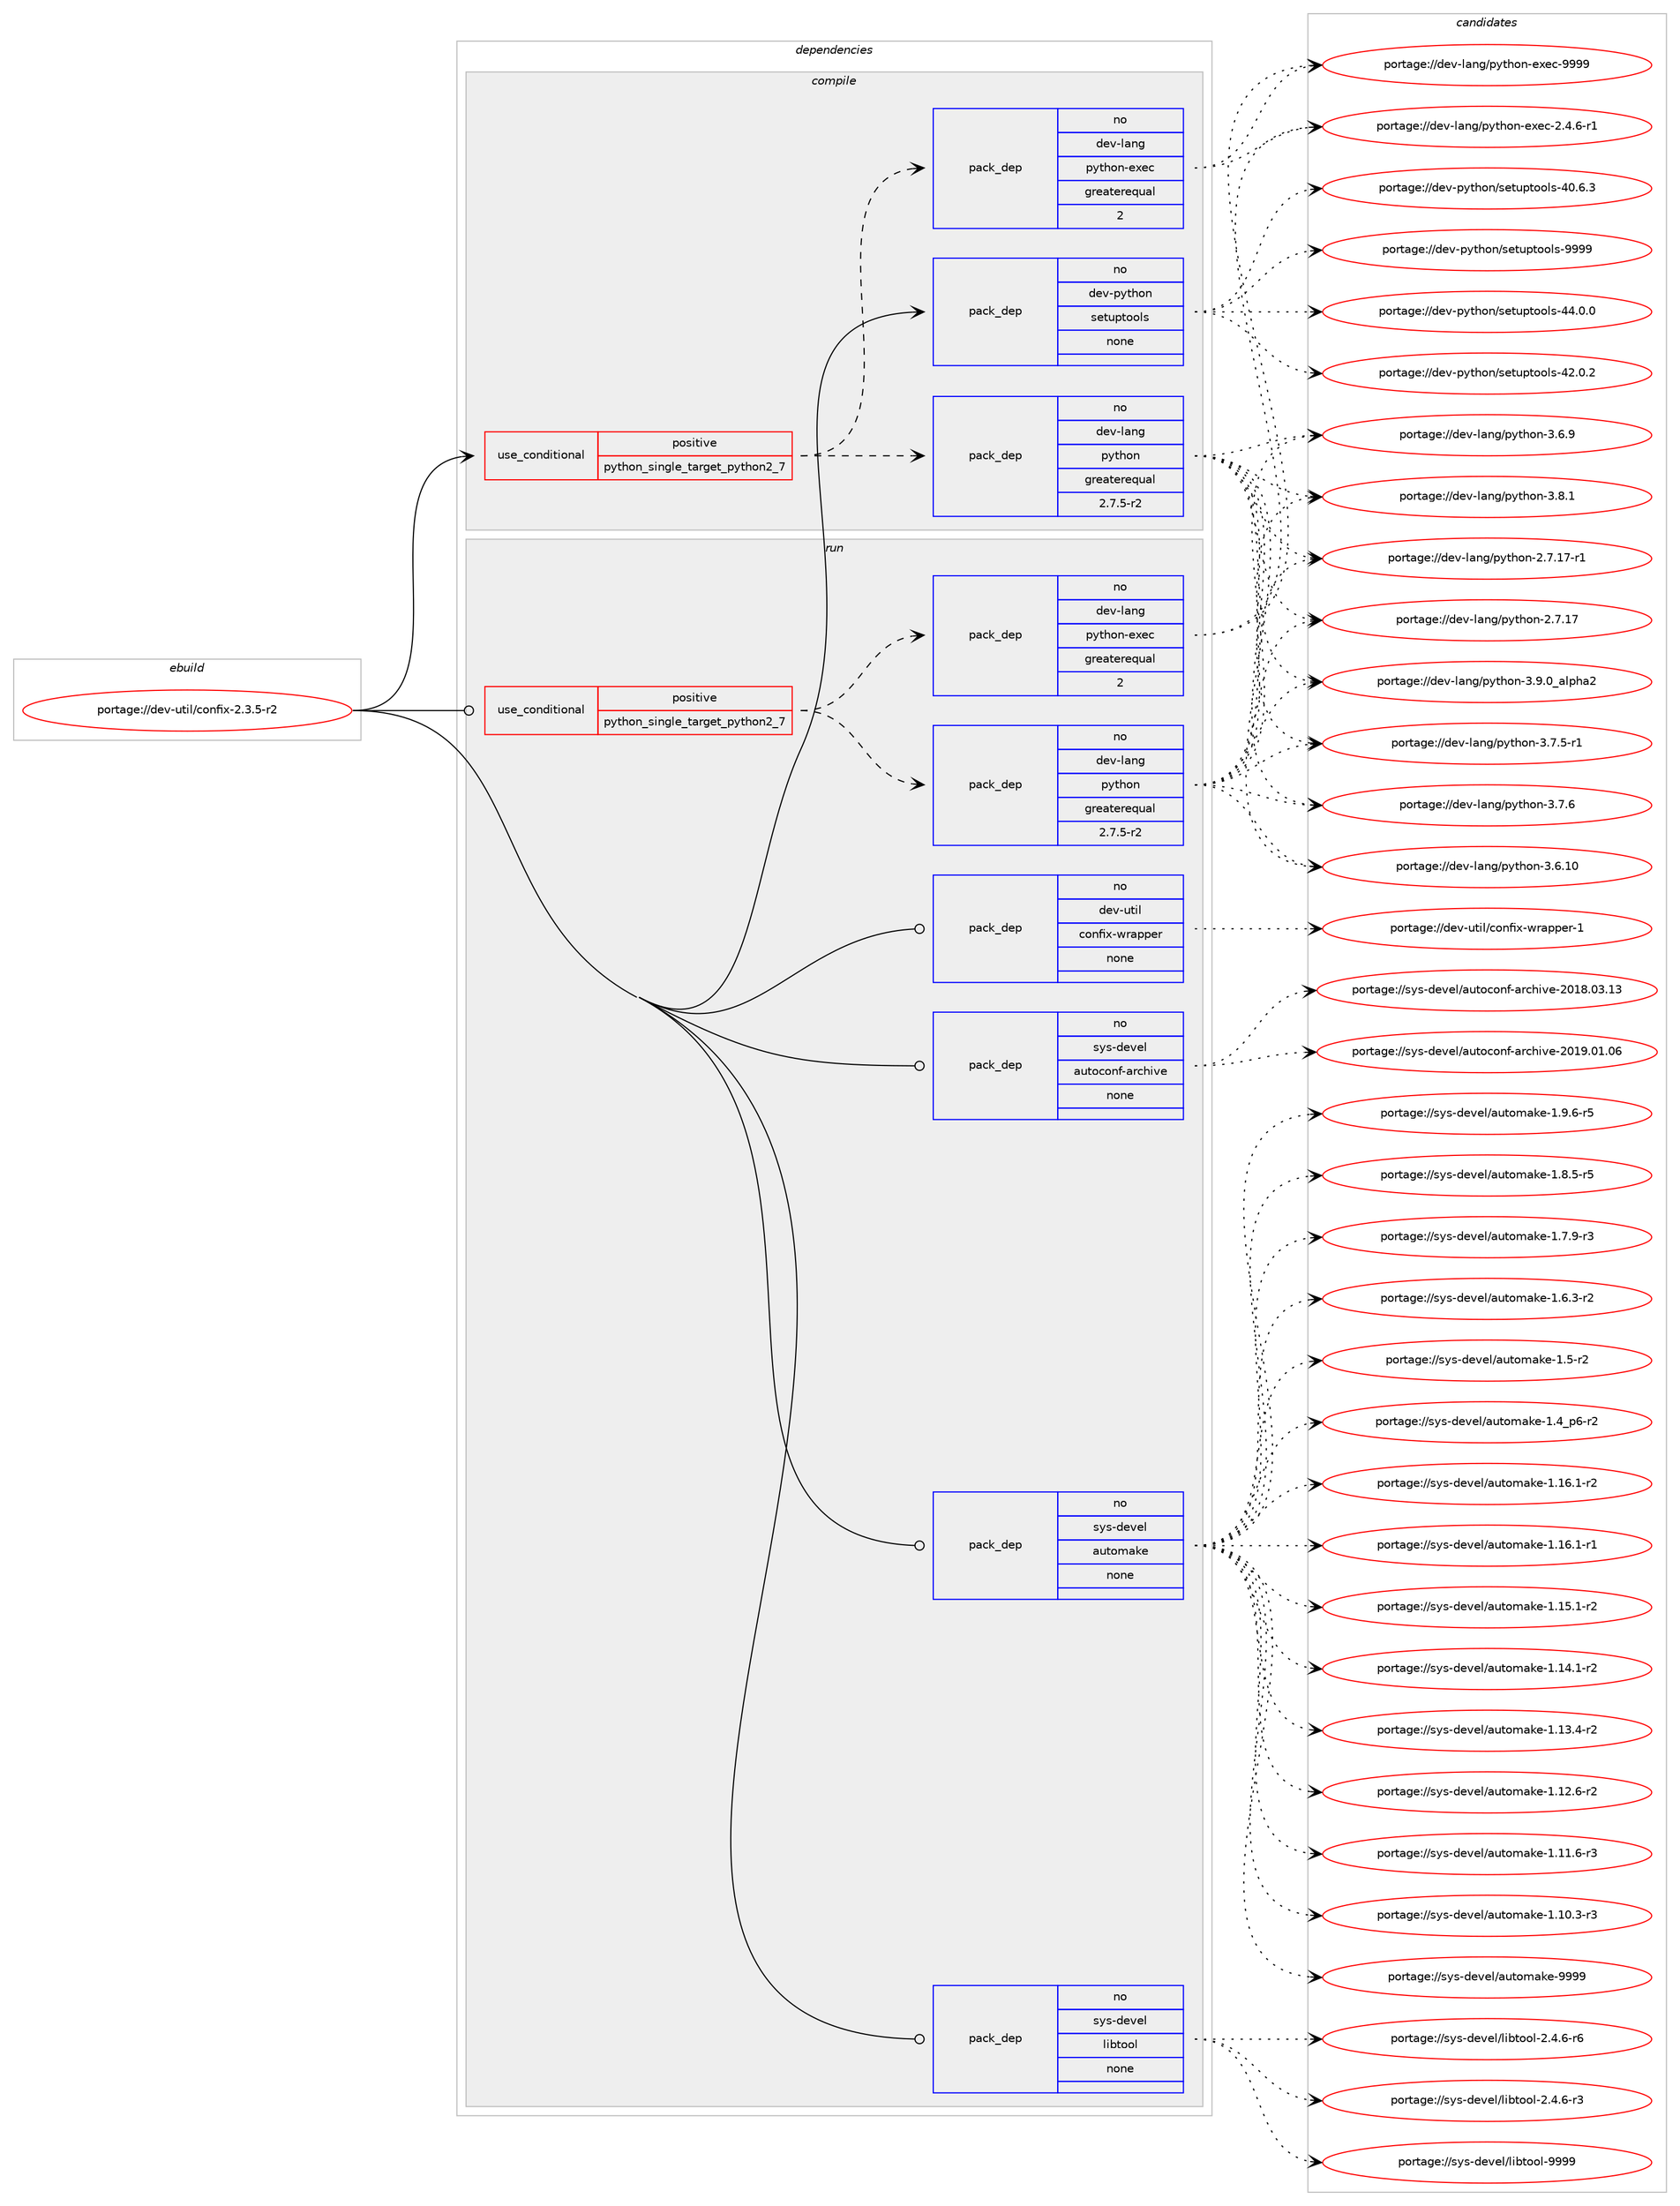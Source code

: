 digraph prolog {

# *************
# Graph options
# *************

newrank=true;
concentrate=true;
compound=true;
graph [rankdir=LR,fontname=Helvetica,fontsize=10,ranksep=1.5];#, ranksep=2.5, nodesep=0.2];
edge  [arrowhead=vee];
node  [fontname=Helvetica,fontsize=10];

# **********
# The ebuild
# **********

subgraph cluster_leftcol {
color=gray;
rank=same;
label=<<i>ebuild</i>>;
id [label="portage://dev-util/confix-2.3.5-r2", color=red, width=4, href="../dev-util/confix-2.3.5-r2.svg"];
}

# ****************
# The dependencies
# ****************

subgraph cluster_midcol {
color=gray;
label=<<i>dependencies</i>>;
subgraph cluster_compile {
fillcolor="#eeeeee";
style=filled;
label=<<i>compile</i>>;
subgraph cond63280 {
dependency304459 [label=<<TABLE BORDER="0" CELLBORDER="1" CELLSPACING="0" CELLPADDING="4"><TR><TD ROWSPAN="3" CELLPADDING="10">use_conditional</TD></TR><TR><TD>positive</TD></TR><TR><TD>python_single_target_python2_7</TD></TR></TABLE>>, shape=none, color=red];
subgraph pack236518 {
dependency304460 [label=<<TABLE BORDER="0" CELLBORDER="1" CELLSPACING="0" CELLPADDING="4" WIDTH="220"><TR><TD ROWSPAN="6" CELLPADDING="30">pack_dep</TD></TR><TR><TD WIDTH="110">no</TD></TR><TR><TD>dev-lang</TD></TR><TR><TD>python</TD></TR><TR><TD>greaterequal</TD></TR><TR><TD>2.7.5-r2</TD></TR></TABLE>>, shape=none, color=blue];
}
dependency304459:e -> dependency304460:w [weight=20,style="dashed",arrowhead="vee"];
subgraph pack236519 {
dependency304461 [label=<<TABLE BORDER="0" CELLBORDER="1" CELLSPACING="0" CELLPADDING="4" WIDTH="220"><TR><TD ROWSPAN="6" CELLPADDING="30">pack_dep</TD></TR><TR><TD WIDTH="110">no</TD></TR><TR><TD>dev-lang</TD></TR><TR><TD>python-exec</TD></TR><TR><TD>greaterequal</TD></TR><TR><TD>2</TD></TR></TABLE>>, shape=none, color=blue];
}
dependency304459:e -> dependency304461:w [weight=20,style="dashed",arrowhead="vee"];
}
id:e -> dependency304459:w [weight=20,style="solid",arrowhead="vee"];
subgraph pack236520 {
dependency304462 [label=<<TABLE BORDER="0" CELLBORDER="1" CELLSPACING="0" CELLPADDING="4" WIDTH="220"><TR><TD ROWSPAN="6" CELLPADDING="30">pack_dep</TD></TR><TR><TD WIDTH="110">no</TD></TR><TR><TD>dev-python</TD></TR><TR><TD>setuptools</TD></TR><TR><TD>none</TD></TR><TR><TD></TD></TR></TABLE>>, shape=none, color=blue];
}
id:e -> dependency304462:w [weight=20,style="solid",arrowhead="vee"];
}
subgraph cluster_compileandrun {
fillcolor="#eeeeee";
style=filled;
label=<<i>compile and run</i>>;
}
subgraph cluster_run {
fillcolor="#eeeeee";
style=filled;
label=<<i>run</i>>;
subgraph cond63281 {
dependency304463 [label=<<TABLE BORDER="0" CELLBORDER="1" CELLSPACING="0" CELLPADDING="4"><TR><TD ROWSPAN="3" CELLPADDING="10">use_conditional</TD></TR><TR><TD>positive</TD></TR><TR><TD>python_single_target_python2_7</TD></TR></TABLE>>, shape=none, color=red];
subgraph pack236521 {
dependency304464 [label=<<TABLE BORDER="0" CELLBORDER="1" CELLSPACING="0" CELLPADDING="4" WIDTH="220"><TR><TD ROWSPAN="6" CELLPADDING="30">pack_dep</TD></TR><TR><TD WIDTH="110">no</TD></TR><TR><TD>dev-lang</TD></TR><TR><TD>python</TD></TR><TR><TD>greaterequal</TD></TR><TR><TD>2.7.5-r2</TD></TR></TABLE>>, shape=none, color=blue];
}
dependency304463:e -> dependency304464:w [weight=20,style="dashed",arrowhead="vee"];
subgraph pack236522 {
dependency304465 [label=<<TABLE BORDER="0" CELLBORDER="1" CELLSPACING="0" CELLPADDING="4" WIDTH="220"><TR><TD ROWSPAN="6" CELLPADDING="30">pack_dep</TD></TR><TR><TD WIDTH="110">no</TD></TR><TR><TD>dev-lang</TD></TR><TR><TD>python-exec</TD></TR><TR><TD>greaterequal</TD></TR><TR><TD>2</TD></TR></TABLE>>, shape=none, color=blue];
}
dependency304463:e -> dependency304465:w [weight=20,style="dashed",arrowhead="vee"];
}
id:e -> dependency304463:w [weight=20,style="solid",arrowhead="odot"];
subgraph pack236523 {
dependency304466 [label=<<TABLE BORDER="0" CELLBORDER="1" CELLSPACING="0" CELLPADDING="4" WIDTH="220"><TR><TD ROWSPAN="6" CELLPADDING="30">pack_dep</TD></TR><TR><TD WIDTH="110">no</TD></TR><TR><TD>dev-util</TD></TR><TR><TD>confix-wrapper</TD></TR><TR><TD>none</TD></TR><TR><TD></TD></TR></TABLE>>, shape=none, color=blue];
}
id:e -> dependency304466:w [weight=20,style="solid",arrowhead="odot"];
subgraph pack236524 {
dependency304467 [label=<<TABLE BORDER="0" CELLBORDER="1" CELLSPACING="0" CELLPADDING="4" WIDTH="220"><TR><TD ROWSPAN="6" CELLPADDING="30">pack_dep</TD></TR><TR><TD WIDTH="110">no</TD></TR><TR><TD>sys-devel</TD></TR><TR><TD>autoconf-archive</TD></TR><TR><TD>none</TD></TR><TR><TD></TD></TR></TABLE>>, shape=none, color=blue];
}
id:e -> dependency304467:w [weight=20,style="solid",arrowhead="odot"];
subgraph pack236525 {
dependency304468 [label=<<TABLE BORDER="0" CELLBORDER="1" CELLSPACING="0" CELLPADDING="4" WIDTH="220"><TR><TD ROWSPAN="6" CELLPADDING="30">pack_dep</TD></TR><TR><TD WIDTH="110">no</TD></TR><TR><TD>sys-devel</TD></TR><TR><TD>automake</TD></TR><TR><TD>none</TD></TR><TR><TD></TD></TR></TABLE>>, shape=none, color=blue];
}
id:e -> dependency304468:w [weight=20,style="solid",arrowhead="odot"];
subgraph pack236526 {
dependency304469 [label=<<TABLE BORDER="0" CELLBORDER="1" CELLSPACING="0" CELLPADDING="4" WIDTH="220"><TR><TD ROWSPAN="6" CELLPADDING="30">pack_dep</TD></TR><TR><TD WIDTH="110">no</TD></TR><TR><TD>sys-devel</TD></TR><TR><TD>libtool</TD></TR><TR><TD>none</TD></TR><TR><TD></TD></TR></TABLE>>, shape=none, color=blue];
}
id:e -> dependency304469:w [weight=20,style="solid",arrowhead="odot"];
}
}

# **************
# The candidates
# **************

subgraph cluster_choices {
rank=same;
color=gray;
label=<<i>candidates</i>>;

subgraph choice236518 {
color=black;
nodesep=1;
choice10010111845108971101034711212111610411111045514657464895971081121049750 [label="portage://dev-lang/python-3.9.0_alpha2", color=red, width=4,href="../dev-lang/python-3.9.0_alpha2.svg"];
choice100101118451089711010347112121116104111110455146564649 [label="portage://dev-lang/python-3.8.1", color=red, width=4,href="../dev-lang/python-3.8.1.svg"];
choice100101118451089711010347112121116104111110455146554654 [label="portage://dev-lang/python-3.7.6", color=red, width=4,href="../dev-lang/python-3.7.6.svg"];
choice1001011184510897110103471121211161041111104551465546534511449 [label="portage://dev-lang/python-3.7.5-r1", color=red, width=4,href="../dev-lang/python-3.7.5-r1.svg"];
choice100101118451089711010347112121116104111110455146544657 [label="portage://dev-lang/python-3.6.9", color=red, width=4,href="../dev-lang/python-3.6.9.svg"];
choice10010111845108971101034711212111610411111045514654464948 [label="portage://dev-lang/python-3.6.10", color=red, width=4,href="../dev-lang/python-3.6.10.svg"];
choice100101118451089711010347112121116104111110455046554649554511449 [label="portage://dev-lang/python-2.7.17-r1", color=red, width=4,href="../dev-lang/python-2.7.17-r1.svg"];
choice10010111845108971101034711212111610411111045504655464955 [label="portage://dev-lang/python-2.7.17", color=red, width=4,href="../dev-lang/python-2.7.17.svg"];
dependency304460:e -> choice10010111845108971101034711212111610411111045514657464895971081121049750:w [style=dotted,weight="100"];
dependency304460:e -> choice100101118451089711010347112121116104111110455146564649:w [style=dotted,weight="100"];
dependency304460:e -> choice100101118451089711010347112121116104111110455146554654:w [style=dotted,weight="100"];
dependency304460:e -> choice1001011184510897110103471121211161041111104551465546534511449:w [style=dotted,weight="100"];
dependency304460:e -> choice100101118451089711010347112121116104111110455146544657:w [style=dotted,weight="100"];
dependency304460:e -> choice10010111845108971101034711212111610411111045514654464948:w [style=dotted,weight="100"];
dependency304460:e -> choice100101118451089711010347112121116104111110455046554649554511449:w [style=dotted,weight="100"];
dependency304460:e -> choice10010111845108971101034711212111610411111045504655464955:w [style=dotted,weight="100"];
}
subgraph choice236519 {
color=black;
nodesep=1;
choice10010111845108971101034711212111610411111045101120101994557575757 [label="portage://dev-lang/python-exec-9999", color=red, width=4,href="../dev-lang/python-exec-9999.svg"];
choice10010111845108971101034711212111610411111045101120101994550465246544511449 [label="portage://dev-lang/python-exec-2.4.6-r1", color=red, width=4,href="../dev-lang/python-exec-2.4.6-r1.svg"];
dependency304461:e -> choice10010111845108971101034711212111610411111045101120101994557575757:w [style=dotted,weight="100"];
dependency304461:e -> choice10010111845108971101034711212111610411111045101120101994550465246544511449:w [style=dotted,weight="100"];
}
subgraph choice236520 {
color=black;
nodesep=1;
choice10010111845112121116104111110471151011161171121161111111081154557575757 [label="portage://dev-python/setuptools-9999", color=red, width=4,href="../dev-python/setuptools-9999.svg"];
choice100101118451121211161041111104711510111611711211611111110811545525246484648 [label="portage://dev-python/setuptools-44.0.0", color=red, width=4,href="../dev-python/setuptools-44.0.0.svg"];
choice100101118451121211161041111104711510111611711211611111110811545525046484650 [label="portage://dev-python/setuptools-42.0.2", color=red, width=4,href="../dev-python/setuptools-42.0.2.svg"];
choice100101118451121211161041111104711510111611711211611111110811545524846544651 [label="portage://dev-python/setuptools-40.6.3", color=red, width=4,href="../dev-python/setuptools-40.6.3.svg"];
dependency304462:e -> choice10010111845112121116104111110471151011161171121161111111081154557575757:w [style=dotted,weight="100"];
dependency304462:e -> choice100101118451121211161041111104711510111611711211611111110811545525246484648:w [style=dotted,weight="100"];
dependency304462:e -> choice100101118451121211161041111104711510111611711211611111110811545525046484650:w [style=dotted,weight="100"];
dependency304462:e -> choice100101118451121211161041111104711510111611711211611111110811545524846544651:w [style=dotted,weight="100"];
}
subgraph choice236521 {
color=black;
nodesep=1;
choice10010111845108971101034711212111610411111045514657464895971081121049750 [label="portage://dev-lang/python-3.9.0_alpha2", color=red, width=4,href="../dev-lang/python-3.9.0_alpha2.svg"];
choice100101118451089711010347112121116104111110455146564649 [label="portage://dev-lang/python-3.8.1", color=red, width=4,href="../dev-lang/python-3.8.1.svg"];
choice100101118451089711010347112121116104111110455146554654 [label="portage://dev-lang/python-3.7.6", color=red, width=4,href="../dev-lang/python-3.7.6.svg"];
choice1001011184510897110103471121211161041111104551465546534511449 [label="portage://dev-lang/python-3.7.5-r1", color=red, width=4,href="../dev-lang/python-3.7.5-r1.svg"];
choice100101118451089711010347112121116104111110455146544657 [label="portage://dev-lang/python-3.6.9", color=red, width=4,href="../dev-lang/python-3.6.9.svg"];
choice10010111845108971101034711212111610411111045514654464948 [label="portage://dev-lang/python-3.6.10", color=red, width=4,href="../dev-lang/python-3.6.10.svg"];
choice100101118451089711010347112121116104111110455046554649554511449 [label="portage://dev-lang/python-2.7.17-r1", color=red, width=4,href="../dev-lang/python-2.7.17-r1.svg"];
choice10010111845108971101034711212111610411111045504655464955 [label="portage://dev-lang/python-2.7.17", color=red, width=4,href="../dev-lang/python-2.7.17.svg"];
dependency304464:e -> choice10010111845108971101034711212111610411111045514657464895971081121049750:w [style=dotted,weight="100"];
dependency304464:e -> choice100101118451089711010347112121116104111110455146564649:w [style=dotted,weight="100"];
dependency304464:e -> choice100101118451089711010347112121116104111110455146554654:w [style=dotted,weight="100"];
dependency304464:e -> choice1001011184510897110103471121211161041111104551465546534511449:w [style=dotted,weight="100"];
dependency304464:e -> choice100101118451089711010347112121116104111110455146544657:w [style=dotted,weight="100"];
dependency304464:e -> choice10010111845108971101034711212111610411111045514654464948:w [style=dotted,weight="100"];
dependency304464:e -> choice100101118451089711010347112121116104111110455046554649554511449:w [style=dotted,weight="100"];
dependency304464:e -> choice10010111845108971101034711212111610411111045504655464955:w [style=dotted,weight="100"];
}
subgraph choice236522 {
color=black;
nodesep=1;
choice10010111845108971101034711212111610411111045101120101994557575757 [label="portage://dev-lang/python-exec-9999", color=red, width=4,href="../dev-lang/python-exec-9999.svg"];
choice10010111845108971101034711212111610411111045101120101994550465246544511449 [label="portage://dev-lang/python-exec-2.4.6-r1", color=red, width=4,href="../dev-lang/python-exec-2.4.6-r1.svg"];
dependency304465:e -> choice10010111845108971101034711212111610411111045101120101994557575757:w [style=dotted,weight="100"];
dependency304465:e -> choice10010111845108971101034711212111610411111045101120101994550465246544511449:w [style=dotted,weight="100"];
}
subgraph choice236523 {
color=black;
nodesep=1;
choice10010111845117116105108479911111010210512045119114971121121011144549 [label="portage://dev-util/confix-wrapper-1", color=red, width=4,href="../dev-util/confix-wrapper-1.svg"];
dependency304466:e -> choice10010111845117116105108479911111010210512045119114971121121011144549:w [style=dotted,weight="100"];
}
subgraph choice236524 {
color=black;
nodesep=1;
choice115121115451001011181011084797117116111991111101024597114991041051181014550484957464849464854 [label="portage://sys-devel/autoconf-archive-2019.01.06", color=red, width=4,href="../sys-devel/autoconf-archive-2019.01.06.svg"];
choice115121115451001011181011084797117116111991111101024597114991041051181014550484956464851464951 [label="portage://sys-devel/autoconf-archive-2018.03.13", color=red, width=4,href="../sys-devel/autoconf-archive-2018.03.13.svg"];
dependency304467:e -> choice115121115451001011181011084797117116111991111101024597114991041051181014550484957464849464854:w [style=dotted,weight="100"];
dependency304467:e -> choice115121115451001011181011084797117116111991111101024597114991041051181014550484956464851464951:w [style=dotted,weight="100"];
}
subgraph choice236525 {
color=black;
nodesep=1;
choice115121115451001011181011084797117116111109971071014557575757 [label="portage://sys-devel/automake-9999", color=red, width=4,href="../sys-devel/automake-9999.svg"];
choice115121115451001011181011084797117116111109971071014549465746544511453 [label="portage://sys-devel/automake-1.9.6-r5", color=red, width=4,href="../sys-devel/automake-1.9.6-r5.svg"];
choice115121115451001011181011084797117116111109971071014549465646534511453 [label="portage://sys-devel/automake-1.8.5-r5", color=red, width=4,href="../sys-devel/automake-1.8.5-r5.svg"];
choice115121115451001011181011084797117116111109971071014549465546574511451 [label="portage://sys-devel/automake-1.7.9-r3", color=red, width=4,href="../sys-devel/automake-1.7.9-r3.svg"];
choice115121115451001011181011084797117116111109971071014549465446514511450 [label="portage://sys-devel/automake-1.6.3-r2", color=red, width=4,href="../sys-devel/automake-1.6.3-r2.svg"];
choice11512111545100101118101108479711711611110997107101454946534511450 [label="portage://sys-devel/automake-1.5-r2", color=red, width=4,href="../sys-devel/automake-1.5-r2.svg"];
choice115121115451001011181011084797117116111109971071014549465295112544511450 [label="portage://sys-devel/automake-1.4_p6-r2", color=red, width=4,href="../sys-devel/automake-1.4_p6-r2.svg"];
choice11512111545100101118101108479711711611110997107101454946495446494511450 [label="portage://sys-devel/automake-1.16.1-r2", color=red, width=4,href="../sys-devel/automake-1.16.1-r2.svg"];
choice11512111545100101118101108479711711611110997107101454946495446494511449 [label="portage://sys-devel/automake-1.16.1-r1", color=red, width=4,href="../sys-devel/automake-1.16.1-r1.svg"];
choice11512111545100101118101108479711711611110997107101454946495346494511450 [label="portage://sys-devel/automake-1.15.1-r2", color=red, width=4,href="../sys-devel/automake-1.15.1-r2.svg"];
choice11512111545100101118101108479711711611110997107101454946495246494511450 [label="portage://sys-devel/automake-1.14.1-r2", color=red, width=4,href="../sys-devel/automake-1.14.1-r2.svg"];
choice11512111545100101118101108479711711611110997107101454946495146524511450 [label="portage://sys-devel/automake-1.13.4-r2", color=red, width=4,href="../sys-devel/automake-1.13.4-r2.svg"];
choice11512111545100101118101108479711711611110997107101454946495046544511450 [label="portage://sys-devel/automake-1.12.6-r2", color=red, width=4,href="../sys-devel/automake-1.12.6-r2.svg"];
choice11512111545100101118101108479711711611110997107101454946494946544511451 [label="portage://sys-devel/automake-1.11.6-r3", color=red, width=4,href="../sys-devel/automake-1.11.6-r3.svg"];
choice11512111545100101118101108479711711611110997107101454946494846514511451 [label="portage://sys-devel/automake-1.10.3-r3", color=red, width=4,href="../sys-devel/automake-1.10.3-r3.svg"];
dependency304468:e -> choice115121115451001011181011084797117116111109971071014557575757:w [style=dotted,weight="100"];
dependency304468:e -> choice115121115451001011181011084797117116111109971071014549465746544511453:w [style=dotted,weight="100"];
dependency304468:e -> choice115121115451001011181011084797117116111109971071014549465646534511453:w [style=dotted,weight="100"];
dependency304468:e -> choice115121115451001011181011084797117116111109971071014549465546574511451:w [style=dotted,weight="100"];
dependency304468:e -> choice115121115451001011181011084797117116111109971071014549465446514511450:w [style=dotted,weight="100"];
dependency304468:e -> choice11512111545100101118101108479711711611110997107101454946534511450:w [style=dotted,weight="100"];
dependency304468:e -> choice115121115451001011181011084797117116111109971071014549465295112544511450:w [style=dotted,weight="100"];
dependency304468:e -> choice11512111545100101118101108479711711611110997107101454946495446494511450:w [style=dotted,weight="100"];
dependency304468:e -> choice11512111545100101118101108479711711611110997107101454946495446494511449:w [style=dotted,weight="100"];
dependency304468:e -> choice11512111545100101118101108479711711611110997107101454946495346494511450:w [style=dotted,weight="100"];
dependency304468:e -> choice11512111545100101118101108479711711611110997107101454946495246494511450:w [style=dotted,weight="100"];
dependency304468:e -> choice11512111545100101118101108479711711611110997107101454946495146524511450:w [style=dotted,weight="100"];
dependency304468:e -> choice11512111545100101118101108479711711611110997107101454946495046544511450:w [style=dotted,weight="100"];
dependency304468:e -> choice11512111545100101118101108479711711611110997107101454946494946544511451:w [style=dotted,weight="100"];
dependency304468:e -> choice11512111545100101118101108479711711611110997107101454946494846514511451:w [style=dotted,weight="100"];
}
subgraph choice236526 {
color=black;
nodesep=1;
choice1151211154510010111810110847108105981161111111084557575757 [label="portage://sys-devel/libtool-9999", color=red, width=4,href="../sys-devel/libtool-9999.svg"];
choice1151211154510010111810110847108105981161111111084550465246544511454 [label="portage://sys-devel/libtool-2.4.6-r6", color=red, width=4,href="../sys-devel/libtool-2.4.6-r6.svg"];
choice1151211154510010111810110847108105981161111111084550465246544511451 [label="portage://sys-devel/libtool-2.4.6-r3", color=red, width=4,href="../sys-devel/libtool-2.4.6-r3.svg"];
dependency304469:e -> choice1151211154510010111810110847108105981161111111084557575757:w [style=dotted,weight="100"];
dependency304469:e -> choice1151211154510010111810110847108105981161111111084550465246544511454:w [style=dotted,weight="100"];
dependency304469:e -> choice1151211154510010111810110847108105981161111111084550465246544511451:w [style=dotted,weight="100"];
}
}

}
